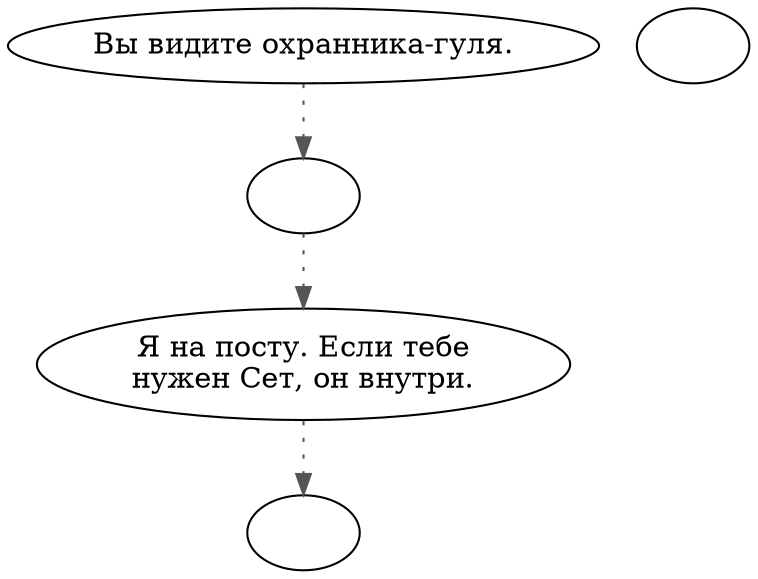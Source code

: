digraph ghzero {
  "start" [style=filled       fillcolor="#FFFFFF"       color="#000000"]
  "start" -> "do_dialogue" [style=dotted color="#555555"]
  "start" [label="Вы видите охранника-гуля."]
  "do_dialogue" [style=filled       fillcolor="#FFFFFF"       color="#000000"]
  "do_dialogue" -> "ghoul00" [style=dotted color="#555555"]
  "do_dialogue" [label=""]
  "ghoulend" [style=filled       fillcolor="#FFFFFF"       color="#000000"]
  "ghoulend" [label=""]
  "ghoulcbt" [style=filled       fillcolor="#FFFFFF"       color="#000000"]
  "ghoulcbt" [label=""]
  "ghoul00" [style=filled       fillcolor="#FFFFFF"       color="#000000"]
  "ghoul00" -> "ghoulend" [style=dotted color="#555555"]
  "ghoul00" [label="Я на посту. Если тебе\nнужен Сет, он внутри."]
}